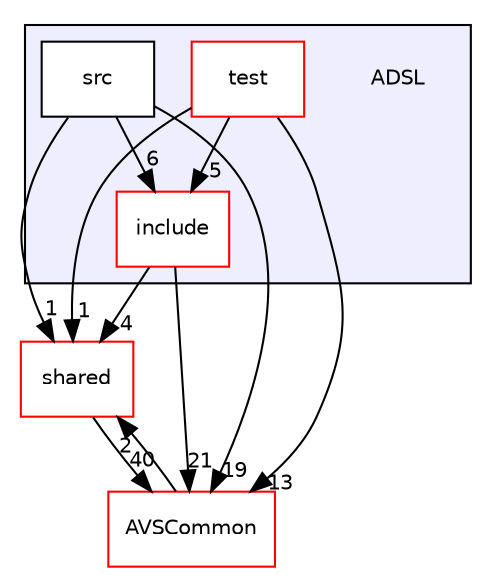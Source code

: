 digraph "/workplace/avs-device-sdk/ADSL" {
  compound=true
  node [ fontsize="10", fontname="Helvetica"];
  edge [ labelfontsize="10", labelfontname="Helvetica"];
  subgraph clusterdir_edb1b7e8f1a5d5a1b864206edd6d398d {
    graph [ bgcolor="#eeeeff", pencolor="black", label="" URL="dir_edb1b7e8f1a5d5a1b864206edd6d398d.html"];
    dir_edb1b7e8f1a5d5a1b864206edd6d398d [shape=plaintext label="ADSL"];
    dir_0ad8890ca26b658b7f4a1511f46d3706 [shape=box label="include" color="red" fillcolor="white" style="filled" URL="dir_0ad8890ca26b658b7f4a1511f46d3706.html"];
    dir_99303cc3415eda953ebb4b3ec1044c53 [shape=box label="src" color="black" fillcolor="white" style="filled" URL="dir_99303cc3415eda953ebb4b3ec1044c53.html"];
    dir_643f80818ad84cb2dca1de60fca00683 [shape=box label="test" color="red" fillcolor="white" style="filled" URL="dir_643f80818ad84cb2dca1de60fca00683.html"];
  }
  dir_9982052f7ce695d12571567315b2fafa [shape=box label="shared" fillcolor="white" style="filled" color="red" URL="dir_9982052f7ce695d12571567315b2fafa.html"];
  dir_13e65effb2bde530b17b3d5eefcd0266 [shape=box label="AVSCommon" fillcolor="white" style="filled" color="red" URL="dir_13e65effb2bde530b17b3d5eefcd0266.html"];
  dir_9982052f7ce695d12571567315b2fafa->dir_13e65effb2bde530b17b3d5eefcd0266 [headlabel="40", labeldistance=1.5 headhref="dir_000116_000017.html"];
  dir_99303cc3415eda953ebb4b3ec1044c53->dir_9982052f7ce695d12571567315b2fafa [headlabel="1", labeldistance=1.5 headhref="dir_000014_000116.html"];
  dir_99303cc3415eda953ebb4b3ec1044c53->dir_0ad8890ca26b658b7f4a1511f46d3706 [headlabel="6", labeldistance=1.5 headhref="dir_000014_000012.html"];
  dir_99303cc3415eda953ebb4b3ec1044c53->dir_13e65effb2bde530b17b3d5eefcd0266 [headlabel="19", labeldistance=1.5 headhref="dir_000014_000017.html"];
  dir_0ad8890ca26b658b7f4a1511f46d3706->dir_9982052f7ce695d12571567315b2fafa [headlabel="4", labeldistance=1.5 headhref="dir_000012_000116.html"];
  dir_0ad8890ca26b658b7f4a1511f46d3706->dir_13e65effb2bde530b17b3d5eefcd0266 [headlabel="21", labeldistance=1.5 headhref="dir_000012_000017.html"];
  dir_13e65effb2bde530b17b3d5eefcd0266->dir_9982052f7ce695d12571567315b2fafa [headlabel="2", labeldistance=1.5 headhref="dir_000017_000116.html"];
  dir_643f80818ad84cb2dca1de60fca00683->dir_9982052f7ce695d12571567315b2fafa [headlabel="1", labeldistance=1.5 headhref="dir_000015_000116.html"];
  dir_643f80818ad84cb2dca1de60fca00683->dir_0ad8890ca26b658b7f4a1511f46d3706 [headlabel="5", labeldistance=1.5 headhref="dir_000015_000012.html"];
  dir_643f80818ad84cb2dca1de60fca00683->dir_13e65effb2bde530b17b3d5eefcd0266 [headlabel="13", labeldistance=1.5 headhref="dir_000015_000017.html"];
}
